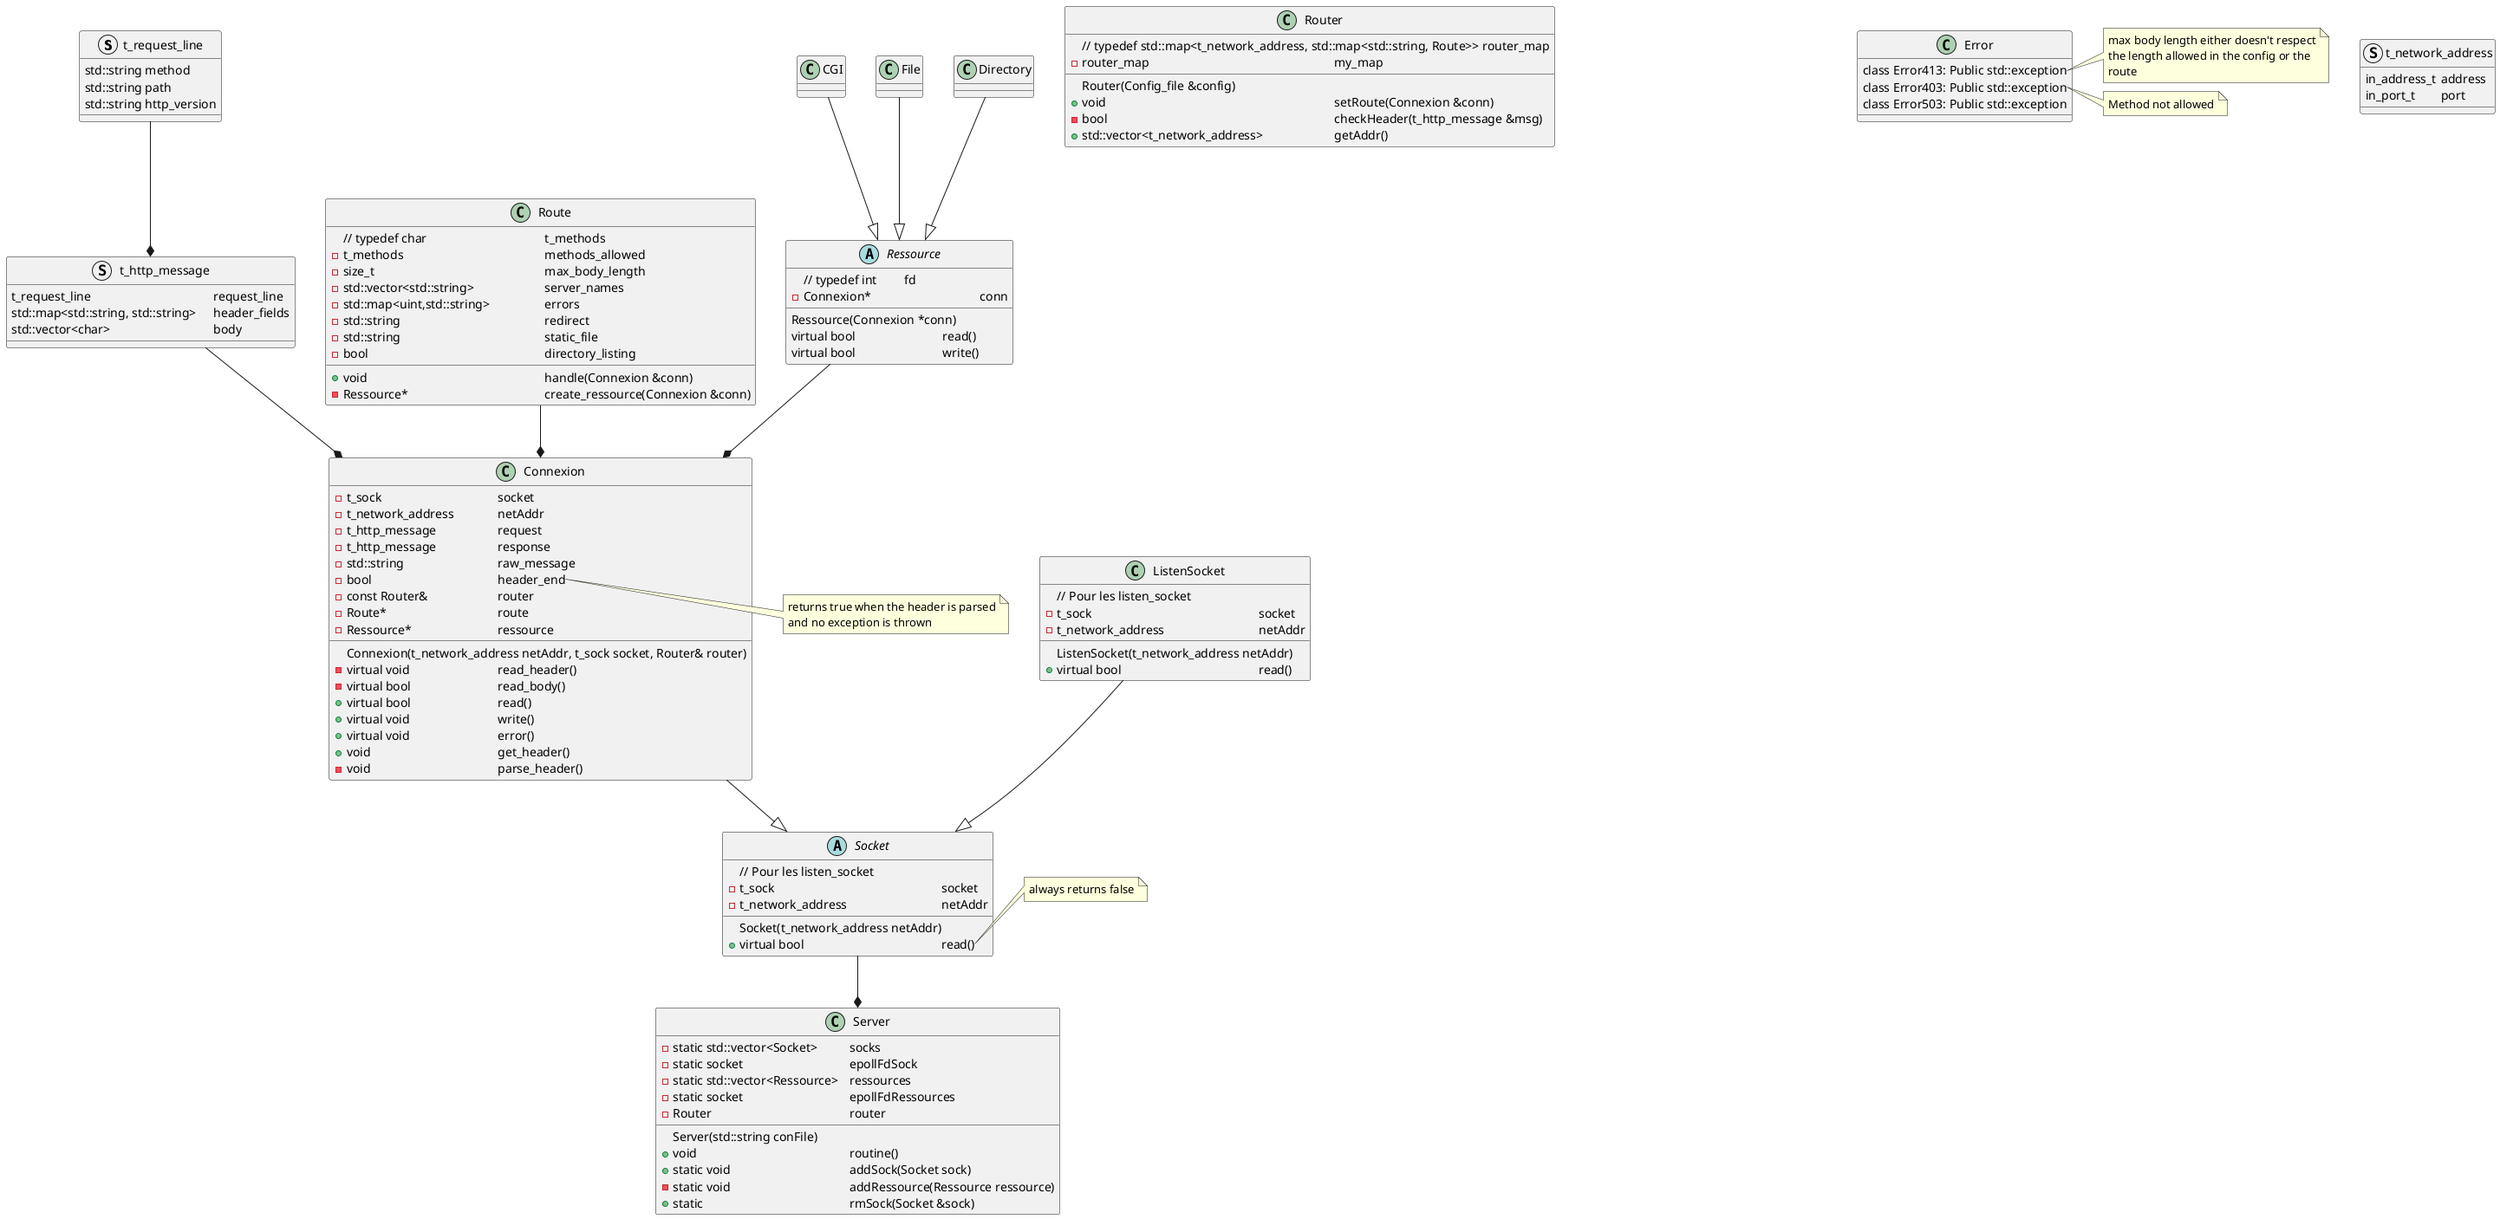 @startuml
'note "typedef int t_sock" as N1

struct t_request_line {
std::string method
std::string path
std::string http_version
}

struct t_http_message {
t_request_line \t\t\t\t\trequest_line
std::map<std::string, std::string> \theader_fields
std::vector<char> \t\t\t\tbody
}

struct t_network_address {
in_address_t	address
in_port_t		port
}

abstract class Socket {
// Pour les listen_socket
-t_sock \t\t\t\t\t\t\tsocket
-t_network_address				netAddr
Socket(t_network_address netAddr)
+virtual bool \t\t\t\t\t\tread()
}
note right of Socket::read
always returns false
endnote

class ListenSocket {
// Pour les listen_socket
-t_sock \t\t\t\t\t\t\tsocket
-t_network_address				netAddr
ListenSocket(t_network_address netAddr)
+virtual bool \t\t\t\t\t\tread()
}

class Connexion {
-t_sock \t\t\t\t\tsocket
-t_network_address		netAddr
-t_http_message\t\t\trequest
-t_http_message\t\t\tresponse
-std::string \t\t\t\traw_message
-bool	\t\t\t\theader_end
-const Router&	\t\trouter
-Route*\t\t\t\t\troute
' -catch Error:Error413
' -catch Error:Error403
-Ressource*\t\t\t\tressource
Connexion(t_network_address netAddr, t_sock socket, Router& router)
-virtual void \t\t\t\tread_header()
-virtual bool \t\t\t\tread_body()
+virtual bool \t\t\t\tread()
+virtual void \t\t\t\twrite()
+virtual void \t\t\t\terror()
+void \t\t\t\t\tget_header()
-void \t\t\t\t\tparse_header()
}
note right of Connexion::header_end
returns true when the header is parsed
and no exception is thrown
endnote

class Server {
Server(std::string conFile)
-static std::vector<Socket>\t\tsocks
-static socket\t\t\t\t\tepollFdSock
-static std::vector<Ressource> \tressources
-static socket\t\t\t\t\tepollFdRessources
-Router \t\t\t\t\t\trouter
+void\t\t\t\t\t\t\troutine()
+static void\t\t\t\t\taddSock(Socket sock)
-static void\t\t\t\t\taddRessource(Ressource ressource)
+static \t\t\t\t\t\trmSock(Socket &sock)
}

class Router{
// typedef std::map<t_network_address, std::map<std::string, Route>> router_map
Router(Config_file &config)
-router_map 								my_map
+void 									setRoute(Connexion &conn)
-bool 									checkHeader(t_http_message &msg)
+std::vector<t_network_address>			getAddr()

}
note right of Router::set_route
Ne set route que si prerequisites are good
endnote

class Route{
 // typedef char \t\t\t\t\tt_methods
-t_methods \t\\t\t\t\t\tmethods_allowed
-size_t \t\t\t\t\t\t\tmax_body_length
-std::vector<std::string>   \t\t\tserver_names
-std::map<uint,std::string> \t\t\terrors
-std::string \t\t\t\t\t\tredirect
-std::string \t\t\t\t\t\tstatic_file
-bool \t\t\t\t\t\t\tdirectory_listing

+void \t\t\t\t\t\t\thandle(Connexion &conn)
-Ressource* \t\t\t\t\t\tcreate_ressource(Connexion &conn)
}

Abstract class Ressource{
// typedef int		fd
Ressource(Connexion *conn)
-Connexion*		\t\t\tconn
virtual bool				read()
virtual bool				write()
}

class	CGI{
	' catch Error::Error503
}

class 	File{

}

class	Directory{

}

class Error{
class Error413: Public std::exception
class Error403: Public std::exception
class Error503: Public std::exception
}
note right of Error::Error413
max body length either doesn't respect
the length allowed in the config or the
route
endnote
note right of Error::Error403
Method not allowed
endnote

ListenSocket --|> Socket
Ressource --* Connexion
CGI--|> Ressource
File--|> Ressource
Directory--|> Ressource
Connexion --|> Socket
Socket --* Server
Route --* Connexion
t_request_line --* t_http_message
t_http_message --* Connexion
@enduml
